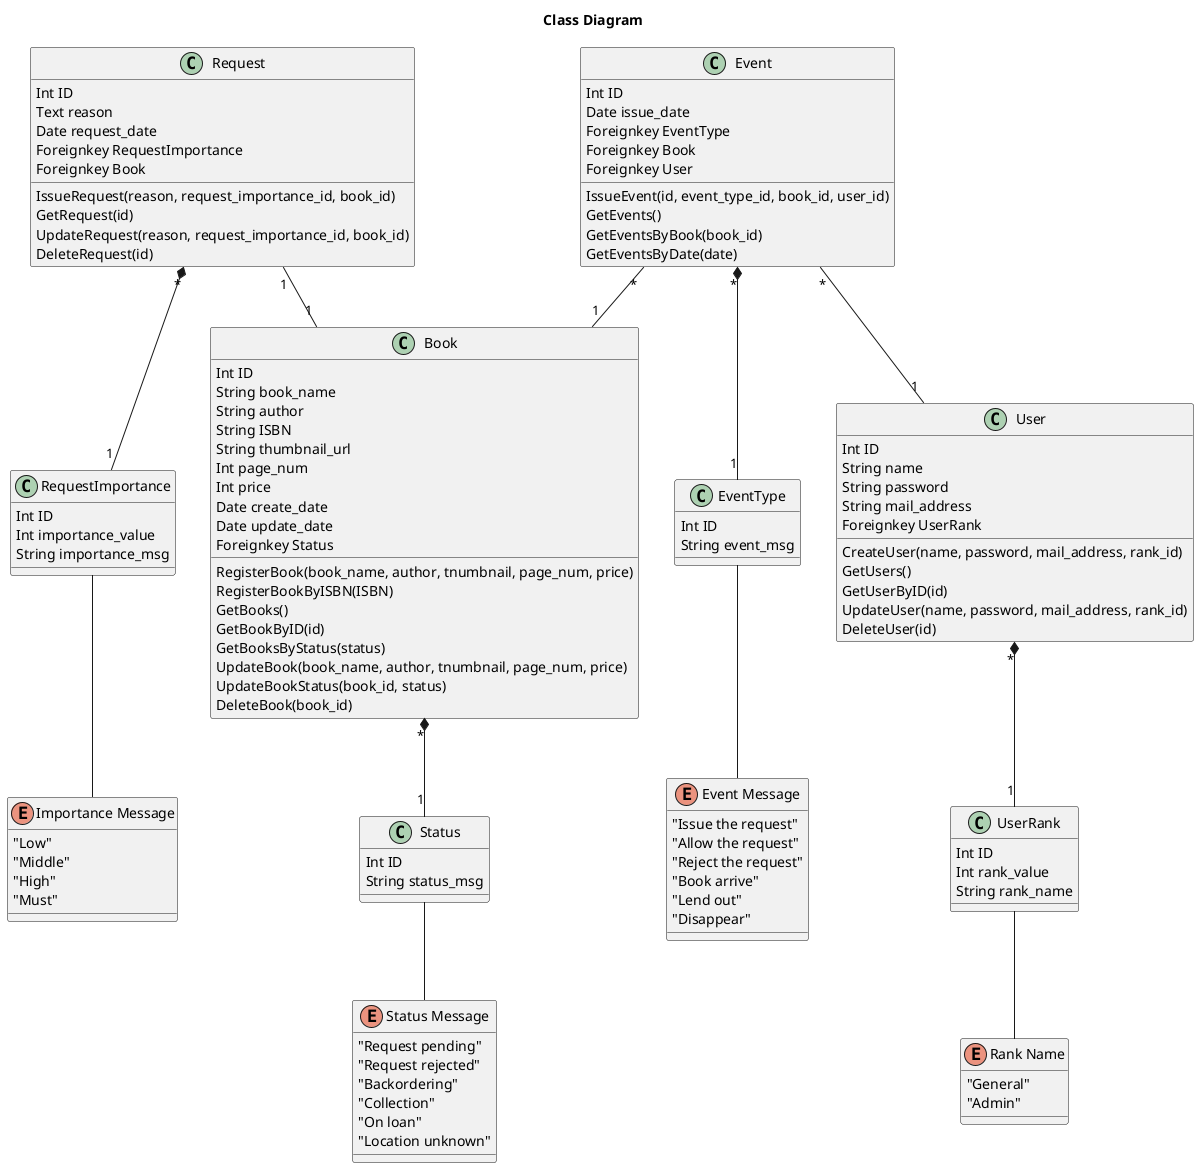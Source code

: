 @startuml
title Class Diagram
class Book {
    Int ID
    String book_name
    String author
    String ISBN
    String thumbnail_url
    Int page_num
    Int price
    Date create_date
    Date update_date
    Foreignkey Status

    RegisterBook(book_name, author, tnumbnail, page_num, price)
    RegisterBookByISBN(ISBN)
    GetBooks()
    GetBookByID(id)
    GetBooksByStatus(status)
    UpdateBook(book_name, author, tnumbnail, page_num, price)
    UpdateBookStatus(book_id, status)
    DeleteBook(book_id)
}

class Status {
    Int ID
    String status_msg
}

enum "Status Message" as status_msg {
    "Request pending"
    "Request rejected"
    "Backordering"
    "Collection"
    "On loan"
    "Location unknown"
}

class Request {
    Int ID
    Text reason
    Date request_date
    Foreignkey RequestImportance
    Foreignkey Book

    IssueRequest(reason, request_importance_id, book_id)
    GetRequest(id)
    UpdateRequest(reason, request_importance_id, book_id)
    DeleteRequest(id)
}

class RequestImportance {
    Int ID
    Int importance_value
    String importance_msg
}

enum "Importance Message" as importance_msg {
    "Low"
    "Middle"
    "High"
    "Must"
}

class Event {
    Int ID
    Date issue_date
    Foreignkey EventType
    Foreignkey Book
    Foreignkey User

    IssueEvent(id, event_type_id, book_id, user_id)
    GetEvents()
    GetEventsByBook(book_id)
    GetEventsByDate(date)
}

class EventType {
    Int ID
    String event_msg
}

enum "Event Message" as event_msg{
    "Issue the request"
    "Allow the request"
    "Reject the request"
    "Book arrive"
    "Lend out"
    "Disappear"
}

class User {
    Int ID
    String name
    String password
    String mail_address
    Foreignkey UserRank

    CreateUser(name, password, mail_address, rank_id)
    GetUsers()
    GetUserByID(id)
    UpdateUser(name, password, mail_address, rank_id)
    DeleteUser(id)
}

class UserRank {
    Int ID
    Int rank_value
    String rank_name
}

enum "Rank Name" as rank_name {
    "General"
    "Admin"
}

' enum
Status -- status_msg
RequestImportance -- importance_msg
EventType -- event_msg
UserRank -- rank_name

' rerations
Book "*" *-- "1" Status

Request "1" -- "1" Book
Request "*" *-- "1" RequestImportance

Event "*" -- "1" Book
Event "*" -- "1" User
Event "*" *-- "1" EventType

User "*" *-- "1" UserRank

@enduml